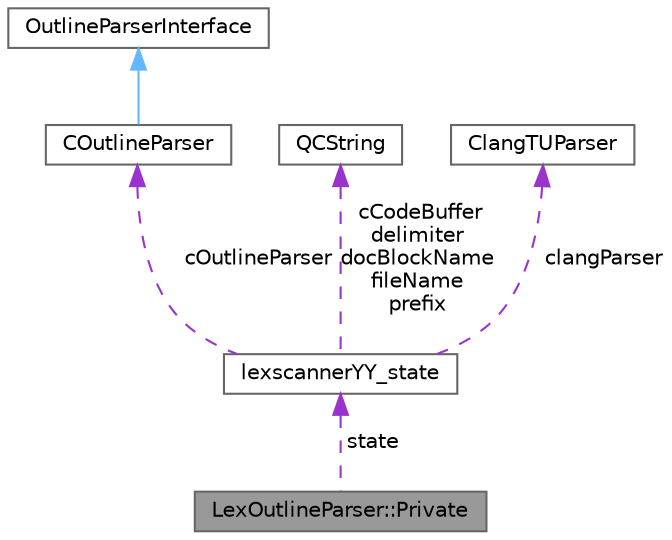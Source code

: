digraph "LexOutlineParser::Private"
{
 // INTERACTIVE_SVG=YES
 // LATEX_PDF_SIZE
  bgcolor="transparent";
  edge [fontname=Helvetica,fontsize=10,labelfontname=Helvetica,labelfontsize=10];
  node [fontname=Helvetica,fontsize=10,shape=box,height=0.2,width=0.4];
  Node1 [label="LexOutlineParser::Private",height=0.2,width=0.4,color="gray40", fillcolor="grey60", style="filled", fontcolor="black",tooltip=" "];
  Node2 -> Node1 [dir="back",color="darkorchid3",style="dashed",label=" state" ];
  Node2 [label="lexscannerYY_state",height=0.2,width=0.4,color="gray40", fillcolor="white", style="filled",URL="$d9/d1c/structlexscanner_y_y__state.html",tooltip=" "];
  Node3 -> Node2 [dir="back",color="darkorchid3",style="dashed",label=" cOutlineParser" ];
  Node3 [label="COutlineParser",height=0.2,width=0.4,color="gray40", fillcolor="white", style="filled",URL="$df/d21/class_c_outline_parser.html",tooltip="C-like language parser using state-based lexical scanning."];
  Node4 -> Node3 [dir="back",color="steelblue1",style="solid"];
  Node4 [label="OutlineParserInterface",height=0.2,width=0.4,color="gray40", fillcolor="white", style="filled",URL="$d5/d79/class_outline_parser_interface.html",tooltip="Abstract interface for outline parsers."];
  Node5 -> Node2 [dir="back",color="darkorchid3",style="dashed",label=" cCodeBuffer\ndelimiter\ndocBlockName\nfileName\nprefix" ];
  Node5 [label="QCString",height=0.2,width=0.4,color="gray40", fillcolor="white", style="filled",URL="$d9/d45/class_q_c_string.html",tooltip="This is an alternative implementation of QCString."];
  Node6 -> Node2 [dir="back",color="darkorchid3",style="dashed",label=" clangParser" ];
  Node6 [label="ClangTUParser",height=0.2,width=0.4,color="gray40", fillcolor="white", style="filled",URL="$dd/df8/class_clang_t_u_parser.html",tooltip="Clang parser object for a single translation unit, which consists of a source file and the directly o..."];
}
